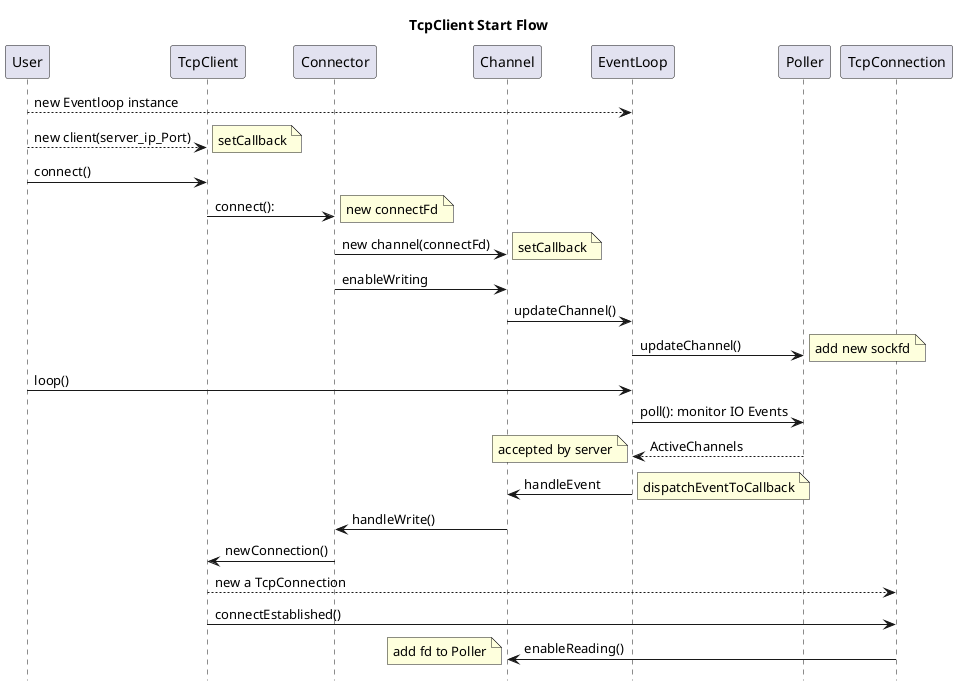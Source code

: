 @startuml
hide footbox
title TcpClient Start Flow

participant User
participant TcpClient
participant Connector
participant Channel
participant EventLoop
participant Poller
participant TcpConnection

User-->EventLoop:new Eventloop instance
User-->TcpClient:new client(server_ip_Port)
note right:setCallback
User->TcpClient:connect()
TcpClient->Connector:connect():
note right:new connectFd

Connector->Channel:new channel(connectFd)
note right:setCallback
Connector->Channel:enableWriting
Channel ->EventLoop:updateChannel()
EventLoop->Poller:updateChannel()
note right:add new sockfd

User->EventLoop:loop()
EventLoop->Poller:poll(): monitor IO Events
Poller-->EventLoop:ActiveChannels
note left:accepted by server

EventLoop->Channel:handleEvent
note right:dispatchEventToCallback
Channel->Connector:handleWrite()
Connector->TcpClient:newConnection()
TcpClient-->TcpConnection:new a TcpConnection
TcpClient->TcpConnection:connectEstablished()
TcpConnection->Channel:enableReading()
note left:add fd to Poller




@enduml
